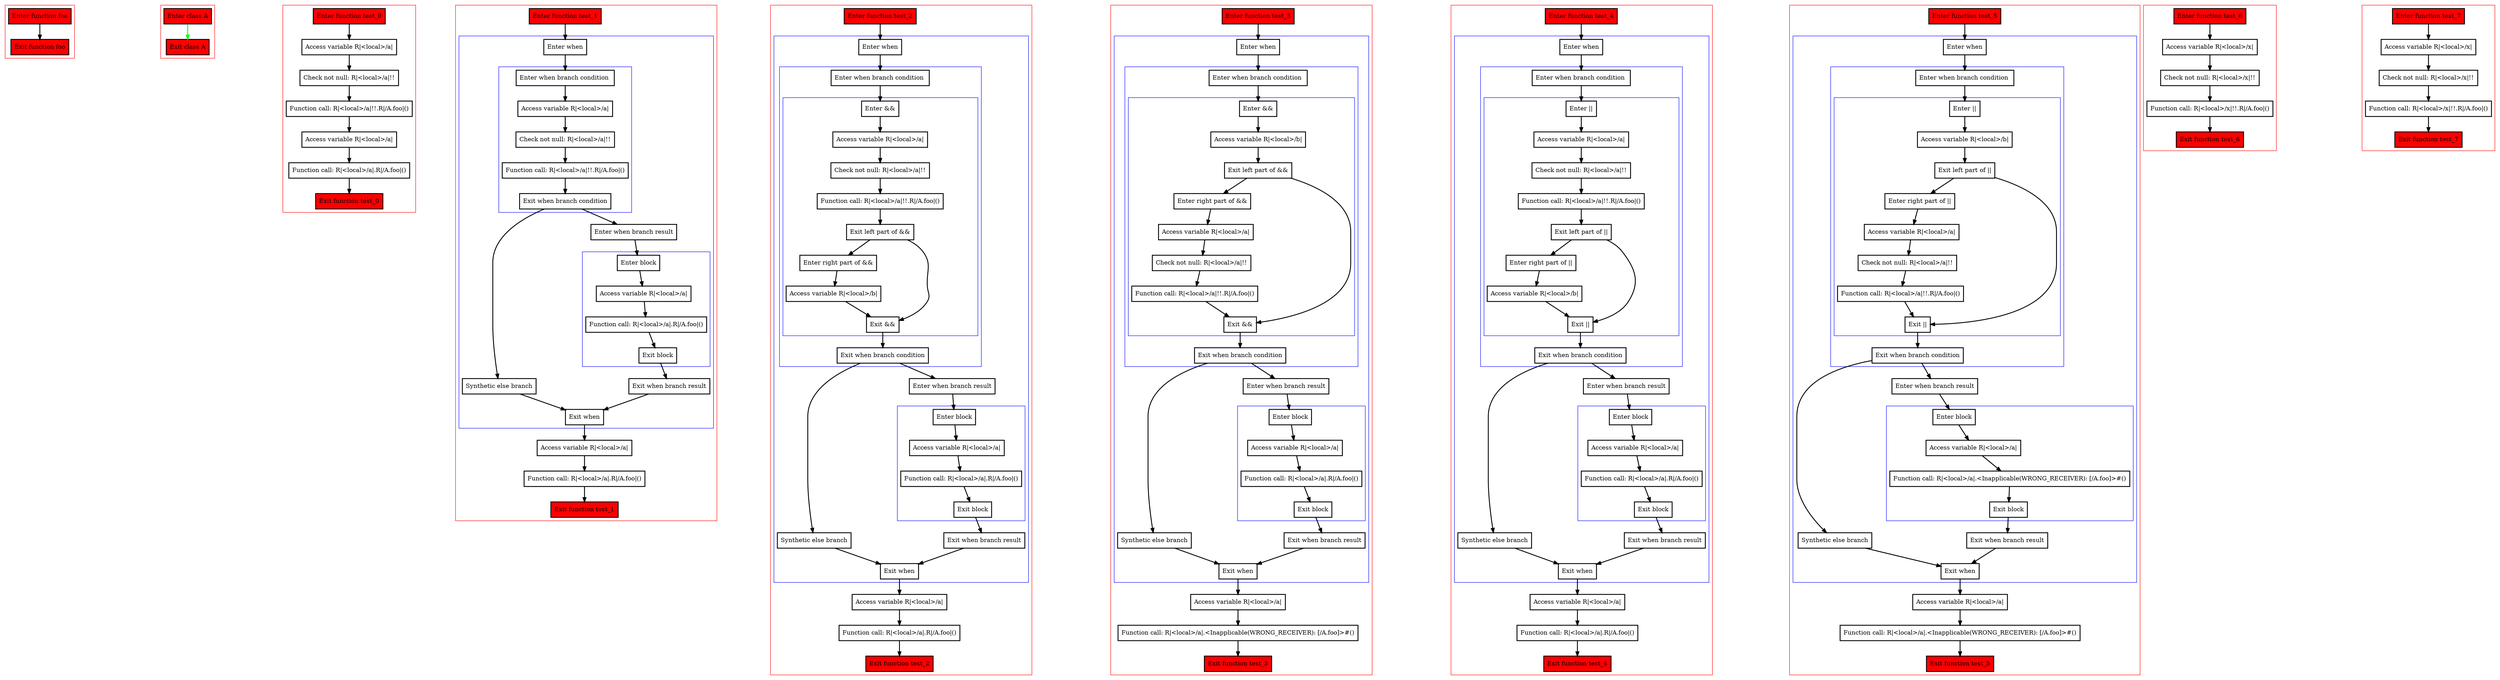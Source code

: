 digraph bangbang_kt {
    graph [nodesep=3]
    node [shape=box penwidth=2]
    edge [penwidth=2]

    subgraph cluster_0 {
        color=red
        0 [label="Enter function foo" style="filled" fillcolor=red];
        1 [label="Exit function foo" style="filled" fillcolor=red];
    }

    0 -> {1};

    subgraph cluster_1 {
        color=red
        2 [label="Enter class A" style="filled" fillcolor=red];
        3 [label="Exit class A" style="filled" fillcolor=red];
    }

    2 -> {3} [color=green];

    subgraph cluster_2 {
        color=red
        4 [label="Enter function test_0" style="filled" fillcolor=red];
        5 [label="Access variable R|<local>/a|"];
        6 [label="Check not null: R|<local>/a|!!"];
        7 [label="Function call: R|<local>/a|!!.R|/A.foo|()"];
        8 [label="Access variable R|<local>/a|"];
        9 [label="Function call: R|<local>/a|.R|/A.foo|()"];
        10 [label="Exit function test_0" style="filled" fillcolor=red];
    }

    4 -> {5};
    5 -> {6};
    6 -> {7};
    7 -> {8};
    8 -> {9};
    9 -> {10};

    subgraph cluster_3 {
        color=red
        11 [label="Enter function test_1" style="filled" fillcolor=red];
        subgraph cluster_4 {
            color=blue
            12 [label="Enter when"];
            subgraph cluster_5 {
                color=blue
                13 [label="Enter when branch condition "];
                14 [label="Access variable R|<local>/a|"];
                15 [label="Check not null: R|<local>/a|!!"];
                16 [label="Function call: R|<local>/a|!!.R|/A.foo|()"];
                17 [label="Exit when branch condition"];
            }
            18 [label="Synthetic else branch"];
            19 [label="Enter when branch result"];
            subgraph cluster_6 {
                color=blue
                20 [label="Enter block"];
                21 [label="Access variable R|<local>/a|"];
                22 [label="Function call: R|<local>/a|.R|/A.foo|()"];
                23 [label="Exit block"];
            }
            24 [label="Exit when branch result"];
            25 [label="Exit when"];
        }
        26 [label="Access variable R|<local>/a|"];
        27 [label="Function call: R|<local>/a|.R|/A.foo|()"];
        28 [label="Exit function test_1" style="filled" fillcolor=red];
    }

    11 -> {12};
    12 -> {13};
    13 -> {14};
    14 -> {15};
    15 -> {16};
    16 -> {17};
    17 -> {19 18};
    18 -> {25};
    19 -> {20};
    20 -> {21};
    21 -> {22};
    22 -> {23};
    23 -> {24};
    24 -> {25};
    25 -> {26};
    26 -> {27};
    27 -> {28};

    subgraph cluster_7 {
        color=red
        29 [label="Enter function test_2" style="filled" fillcolor=red];
        subgraph cluster_8 {
            color=blue
            30 [label="Enter when"];
            subgraph cluster_9 {
                color=blue
                31 [label="Enter when branch condition "];
                subgraph cluster_10 {
                    color=blue
                    32 [label="Enter &&"];
                    33 [label="Access variable R|<local>/a|"];
                    34 [label="Check not null: R|<local>/a|!!"];
                    35 [label="Function call: R|<local>/a|!!.R|/A.foo|()"];
                    36 [label="Exit left part of &&"];
                    37 [label="Enter right part of &&"];
                    38 [label="Access variable R|<local>/b|"];
                    39 [label="Exit &&"];
                }
                40 [label="Exit when branch condition"];
            }
            41 [label="Synthetic else branch"];
            42 [label="Enter when branch result"];
            subgraph cluster_11 {
                color=blue
                43 [label="Enter block"];
                44 [label="Access variable R|<local>/a|"];
                45 [label="Function call: R|<local>/a|.R|/A.foo|()"];
                46 [label="Exit block"];
            }
            47 [label="Exit when branch result"];
            48 [label="Exit when"];
        }
        49 [label="Access variable R|<local>/a|"];
        50 [label="Function call: R|<local>/a|.R|/A.foo|()"];
        51 [label="Exit function test_2" style="filled" fillcolor=red];
    }

    29 -> {30};
    30 -> {31};
    31 -> {32};
    32 -> {33};
    33 -> {34};
    34 -> {35};
    35 -> {36};
    36 -> {39 37};
    37 -> {38};
    38 -> {39};
    39 -> {40};
    40 -> {42 41};
    41 -> {48};
    42 -> {43};
    43 -> {44};
    44 -> {45};
    45 -> {46};
    46 -> {47};
    47 -> {48};
    48 -> {49};
    49 -> {50};
    50 -> {51};

    subgraph cluster_12 {
        color=red
        52 [label="Enter function test_3" style="filled" fillcolor=red];
        subgraph cluster_13 {
            color=blue
            53 [label="Enter when"];
            subgraph cluster_14 {
                color=blue
                54 [label="Enter when branch condition "];
                subgraph cluster_15 {
                    color=blue
                    55 [label="Enter &&"];
                    56 [label="Access variable R|<local>/b|"];
                    57 [label="Exit left part of &&"];
                    58 [label="Enter right part of &&"];
                    59 [label="Access variable R|<local>/a|"];
                    60 [label="Check not null: R|<local>/a|!!"];
                    61 [label="Function call: R|<local>/a|!!.R|/A.foo|()"];
                    62 [label="Exit &&"];
                }
                63 [label="Exit when branch condition"];
            }
            64 [label="Synthetic else branch"];
            65 [label="Enter when branch result"];
            subgraph cluster_16 {
                color=blue
                66 [label="Enter block"];
                67 [label="Access variable R|<local>/a|"];
                68 [label="Function call: R|<local>/a|.R|/A.foo|()"];
                69 [label="Exit block"];
            }
            70 [label="Exit when branch result"];
            71 [label="Exit when"];
        }
        72 [label="Access variable R|<local>/a|"];
        73 [label="Function call: R|<local>/a|.<Inapplicable(WRONG_RECEIVER): [/A.foo]>#()"];
        74 [label="Exit function test_3" style="filled" fillcolor=red];
    }

    52 -> {53};
    53 -> {54};
    54 -> {55};
    55 -> {56};
    56 -> {57};
    57 -> {62 58};
    58 -> {59};
    59 -> {60};
    60 -> {61};
    61 -> {62};
    62 -> {63};
    63 -> {65 64};
    64 -> {71};
    65 -> {66};
    66 -> {67};
    67 -> {68};
    68 -> {69};
    69 -> {70};
    70 -> {71};
    71 -> {72};
    72 -> {73};
    73 -> {74};

    subgraph cluster_17 {
        color=red
        75 [label="Enter function test_4" style="filled" fillcolor=red];
        subgraph cluster_18 {
            color=blue
            76 [label="Enter when"];
            subgraph cluster_19 {
                color=blue
                77 [label="Enter when branch condition "];
                subgraph cluster_20 {
                    color=blue
                    78 [label="Enter ||"];
                    79 [label="Access variable R|<local>/a|"];
                    80 [label="Check not null: R|<local>/a|!!"];
                    81 [label="Function call: R|<local>/a|!!.R|/A.foo|()"];
                    82 [label="Exit left part of ||"];
                    83 [label="Enter right part of ||"];
                    84 [label="Access variable R|<local>/b|"];
                    85 [label="Exit ||"];
                }
                86 [label="Exit when branch condition"];
            }
            87 [label="Synthetic else branch"];
            88 [label="Enter when branch result"];
            subgraph cluster_21 {
                color=blue
                89 [label="Enter block"];
                90 [label="Access variable R|<local>/a|"];
                91 [label="Function call: R|<local>/a|.R|/A.foo|()"];
                92 [label="Exit block"];
            }
            93 [label="Exit when branch result"];
            94 [label="Exit when"];
        }
        95 [label="Access variable R|<local>/a|"];
        96 [label="Function call: R|<local>/a|.R|/A.foo|()"];
        97 [label="Exit function test_4" style="filled" fillcolor=red];
    }

    75 -> {76};
    76 -> {77};
    77 -> {78};
    78 -> {79};
    79 -> {80};
    80 -> {81};
    81 -> {82};
    82 -> {85 83};
    83 -> {84};
    84 -> {85};
    85 -> {86};
    86 -> {88 87};
    87 -> {94};
    88 -> {89};
    89 -> {90};
    90 -> {91};
    91 -> {92};
    92 -> {93};
    93 -> {94};
    94 -> {95};
    95 -> {96};
    96 -> {97};

    subgraph cluster_22 {
        color=red
        98 [label="Enter function test_5" style="filled" fillcolor=red];
        subgraph cluster_23 {
            color=blue
            99 [label="Enter when"];
            subgraph cluster_24 {
                color=blue
                100 [label="Enter when branch condition "];
                subgraph cluster_25 {
                    color=blue
                    101 [label="Enter ||"];
                    102 [label="Access variable R|<local>/b|"];
                    103 [label="Exit left part of ||"];
                    104 [label="Enter right part of ||"];
                    105 [label="Access variable R|<local>/a|"];
                    106 [label="Check not null: R|<local>/a|!!"];
                    107 [label="Function call: R|<local>/a|!!.R|/A.foo|()"];
                    108 [label="Exit ||"];
                }
                109 [label="Exit when branch condition"];
            }
            110 [label="Synthetic else branch"];
            111 [label="Enter when branch result"];
            subgraph cluster_26 {
                color=blue
                112 [label="Enter block"];
                113 [label="Access variable R|<local>/a|"];
                114 [label="Function call: R|<local>/a|.<Inapplicable(WRONG_RECEIVER): [/A.foo]>#()"];
                115 [label="Exit block"];
            }
            116 [label="Exit when branch result"];
            117 [label="Exit when"];
        }
        118 [label="Access variable R|<local>/a|"];
        119 [label="Function call: R|<local>/a|.<Inapplicable(WRONG_RECEIVER): [/A.foo]>#()"];
        120 [label="Exit function test_5" style="filled" fillcolor=red];
    }

    98 -> {99};
    99 -> {100};
    100 -> {101};
    101 -> {102};
    102 -> {103};
    103 -> {108 104};
    104 -> {105};
    105 -> {106};
    106 -> {107};
    107 -> {108};
    108 -> {109};
    109 -> {111 110};
    110 -> {117};
    111 -> {112};
    112 -> {113};
    113 -> {114};
    114 -> {115};
    115 -> {116};
    116 -> {117};
    117 -> {118};
    118 -> {119};
    119 -> {120};

    subgraph cluster_27 {
        color=red
        121 [label="Enter function test_6" style="filled" fillcolor=red];
        122 [label="Access variable R|<local>/x|"];
        123 [label="Check not null: R|<local>/x|!!"];
        124 [label="Function call: R|<local>/x|!!.R|/A.foo|()"];
        125 [label="Exit function test_6" style="filled" fillcolor=red];
    }

    121 -> {122};
    122 -> {123};
    123 -> {124};
    124 -> {125};

    subgraph cluster_28 {
        color=red
        126 [label="Enter function test_7" style="filled" fillcolor=red];
        127 [label="Access variable R|<local>/x|"];
        128 [label="Check not null: R|<local>/x|!!"];
        129 [label="Function call: R|<local>/x|!!.R|/A.foo|()"];
        130 [label="Exit function test_7" style="filled" fillcolor=red];
    }

    126 -> {127};
    127 -> {128};
    128 -> {129};
    129 -> {130};

}
